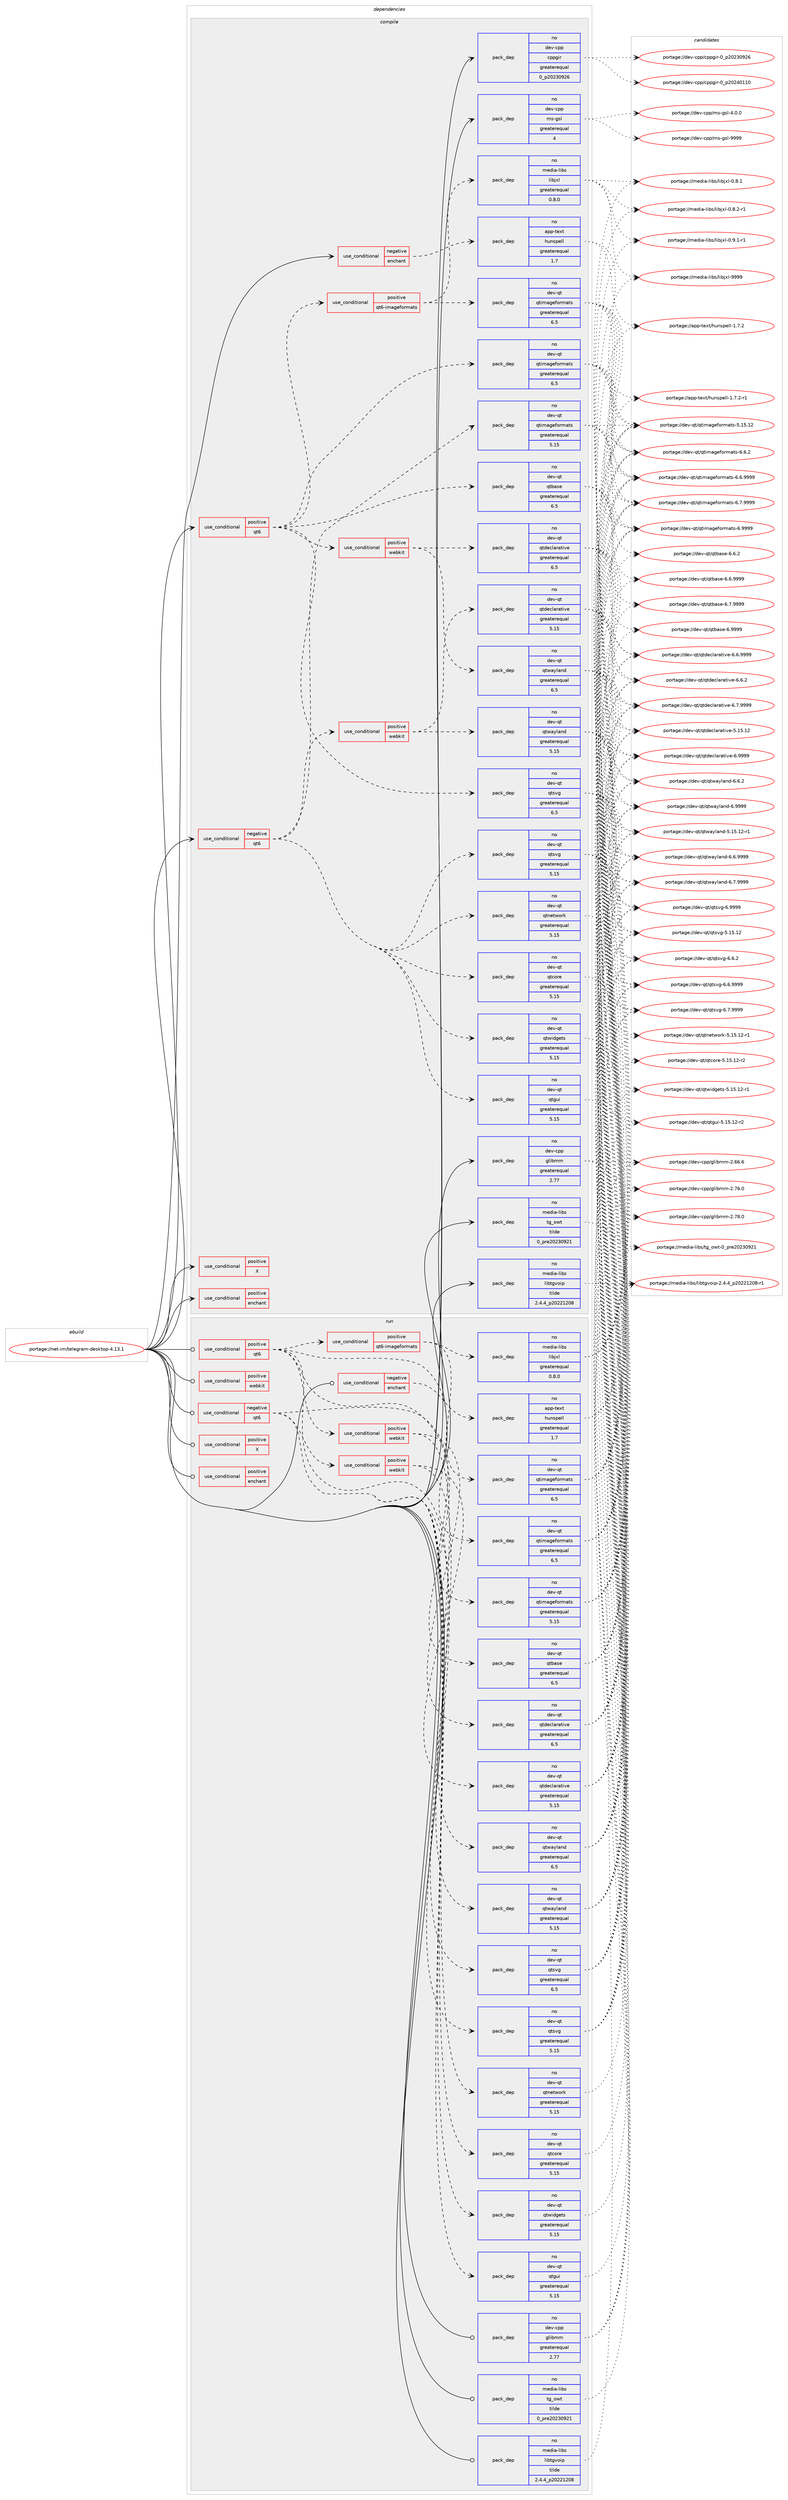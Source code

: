 digraph prolog {

# *************
# Graph options
# *************

newrank=true;
concentrate=true;
compound=true;
graph [rankdir=LR,fontname=Helvetica,fontsize=10,ranksep=1.5];#, ranksep=2.5, nodesep=0.2];
edge  [arrowhead=vee];
node  [fontname=Helvetica,fontsize=10];

# **********
# The ebuild
# **********

subgraph cluster_leftcol {
color=gray;
rank=same;
label=<<i>ebuild</i>>;
id [label="portage://net-im/telegram-desktop-4.13.1", color=red, width=4, href="../net-im/telegram-desktop-4.13.1.svg"];
}

# ****************
# The dependencies
# ****************

subgraph cluster_midcol {
color=gray;
label=<<i>dependencies</i>>;
subgraph cluster_compile {
fillcolor="#eeeeee";
style=filled;
label=<<i>compile</i>>;
subgraph cond2058 {
dependency2844 [label=<<TABLE BORDER="0" CELLBORDER="1" CELLSPACING="0" CELLPADDING="4"><TR><TD ROWSPAN="3" CELLPADDING="10">use_conditional</TD></TR><TR><TD>negative</TD></TR><TR><TD>enchant</TD></TR></TABLE>>, shape=none, color=red];
subgraph pack753 {
dependency2845 [label=<<TABLE BORDER="0" CELLBORDER="1" CELLSPACING="0" CELLPADDING="4" WIDTH="220"><TR><TD ROWSPAN="6" CELLPADDING="30">pack_dep</TD></TR><TR><TD WIDTH="110">no</TD></TR><TR><TD>app-text</TD></TR><TR><TD>hunspell</TD></TR><TR><TD>greaterequal</TD></TR><TR><TD>1.7</TD></TR></TABLE>>, shape=none, color=blue];
}
dependency2844:e -> dependency2845:w [weight=20,style="dashed",arrowhead="vee"];
}
id:e -> dependency2844:w [weight=20,style="solid",arrowhead="vee"];
subgraph cond2059 {
dependency2846 [label=<<TABLE BORDER="0" CELLBORDER="1" CELLSPACING="0" CELLPADDING="4"><TR><TD ROWSPAN="3" CELLPADDING="10">use_conditional</TD></TR><TR><TD>negative</TD></TR><TR><TD>qt6</TD></TR></TABLE>>, shape=none, color=red];
subgraph pack754 {
dependency2847 [label=<<TABLE BORDER="0" CELLBORDER="1" CELLSPACING="0" CELLPADDING="4" WIDTH="220"><TR><TD ROWSPAN="6" CELLPADDING="30">pack_dep</TD></TR><TR><TD WIDTH="110">no</TD></TR><TR><TD>dev-qt</TD></TR><TR><TD>qtcore</TD></TR><TR><TD>greaterequal</TD></TR><TR><TD>5.15</TD></TR></TABLE>>, shape=none, color=blue];
}
dependency2846:e -> dependency2847:w [weight=20,style="dashed",arrowhead="vee"];
subgraph pack755 {
dependency2848 [label=<<TABLE BORDER="0" CELLBORDER="1" CELLSPACING="0" CELLPADDING="4" WIDTH="220"><TR><TD ROWSPAN="6" CELLPADDING="30">pack_dep</TD></TR><TR><TD WIDTH="110">no</TD></TR><TR><TD>dev-qt</TD></TR><TR><TD>qtgui</TD></TR><TR><TD>greaterequal</TD></TR><TR><TD>5.15</TD></TR></TABLE>>, shape=none, color=blue];
}
dependency2846:e -> dependency2848:w [weight=20,style="dashed",arrowhead="vee"];
subgraph pack756 {
dependency2849 [label=<<TABLE BORDER="0" CELLBORDER="1" CELLSPACING="0" CELLPADDING="4" WIDTH="220"><TR><TD ROWSPAN="6" CELLPADDING="30">pack_dep</TD></TR><TR><TD WIDTH="110">no</TD></TR><TR><TD>dev-qt</TD></TR><TR><TD>qtimageformats</TD></TR><TR><TD>greaterequal</TD></TR><TR><TD>5.15</TD></TR></TABLE>>, shape=none, color=blue];
}
dependency2846:e -> dependency2849:w [weight=20,style="dashed",arrowhead="vee"];
subgraph pack757 {
dependency2850 [label=<<TABLE BORDER="0" CELLBORDER="1" CELLSPACING="0" CELLPADDING="4" WIDTH="220"><TR><TD ROWSPAN="6" CELLPADDING="30">pack_dep</TD></TR><TR><TD WIDTH="110">no</TD></TR><TR><TD>dev-qt</TD></TR><TR><TD>qtnetwork</TD></TR><TR><TD>greaterequal</TD></TR><TR><TD>5.15</TD></TR></TABLE>>, shape=none, color=blue];
}
dependency2846:e -> dependency2850:w [weight=20,style="dashed",arrowhead="vee"];
subgraph pack758 {
dependency2851 [label=<<TABLE BORDER="0" CELLBORDER="1" CELLSPACING="0" CELLPADDING="4" WIDTH="220"><TR><TD ROWSPAN="6" CELLPADDING="30">pack_dep</TD></TR><TR><TD WIDTH="110">no</TD></TR><TR><TD>dev-qt</TD></TR><TR><TD>qtsvg</TD></TR><TR><TD>greaterequal</TD></TR><TR><TD>5.15</TD></TR></TABLE>>, shape=none, color=blue];
}
dependency2846:e -> dependency2851:w [weight=20,style="dashed",arrowhead="vee"];
subgraph pack759 {
dependency2852 [label=<<TABLE BORDER="0" CELLBORDER="1" CELLSPACING="0" CELLPADDING="4" WIDTH="220"><TR><TD ROWSPAN="6" CELLPADDING="30">pack_dep</TD></TR><TR><TD WIDTH="110">no</TD></TR><TR><TD>dev-qt</TD></TR><TR><TD>qtwidgets</TD></TR><TR><TD>greaterequal</TD></TR><TR><TD>5.15</TD></TR></TABLE>>, shape=none, color=blue];
}
dependency2846:e -> dependency2852:w [weight=20,style="dashed",arrowhead="vee"];
# *** BEGIN UNKNOWN DEPENDENCY TYPE (TODO) ***
# dependency2846 -> package_dependency(portage://net-im/telegram-desktop-4.13.1,install,no,kde-frameworks,kcoreaddons,none,[,,],[slot(5)],[])
# *** END UNKNOWN DEPENDENCY TYPE (TODO) ***

subgraph cond2060 {
dependency2853 [label=<<TABLE BORDER="0" CELLBORDER="1" CELLSPACING="0" CELLPADDING="4"><TR><TD ROWSPAN="3" CELLPADDING="10">use_conditional</TD></TR><TR><TD>positive</TD></TR><TR><TD>webkit</TD></TR></TABLE>>, shape=none, color=red];
subgraph pack760 {
dependency2854 [label=<<TABLE BORDER="0" CELLBORDER="1" CELLSPACING="0" CELLPADDING="4" WIDTH="220"><TR><TD ROWSPAN="6" CELLPADDING="30">pack_dep</TD></TR><TR><TD WIDTH="110">no</TD></TR><TR><TD>dev-qt</TD></TR><TR><TD>qtdeclarative</TD></TR><TR><TD>greaterequal</TD></TR><TR><TD>5.15</TD></TR></TABLE>>, shape=none, color=blue];
}
dependency2853:e -> dependency2854:w [weight=20,style="dashed",arrowhead="vee"];
subgraph pack761 {
dependency2855 [label=<<TABLE BORDER="0" CELLBORDER="1" CELLSPACING="0" CELLPADDING="4" WIDTH="220"><TR><TD ROWSPAN="6" CELLPADDING="30">pack_dep</TD></TR><TR><TD WIDTH="110">no</TD></TR><TR><TD>dev-qt</TD></TR><TR><TD>qtwayland</TD></TR><TR><TD>greaterequal</TD></TR><TR><TD>5.15</TD></TR></TABLE>>, shape=none, color=blue];
}
dependency2853:e -> dependency2855:w [weight=20,style="dashed",arrowhead="vee"];
}
dependency2846:e -> dependency2853:w [weight=20,style="dashed",arrowhead="vee"];
}
id:e -> dependency2846:w [weight=20,style="solid",arrowhead="vee"];
subgraph cond2061 {
dependency2856 [label=<<TABLE BORDER="0" CELLBORDER="1" CELLSPACING="0" CELLPADDING="4"><TR><TD ROWSPAN="3" CELLPADDING="10">use_conditional</TD></TR><TR><TD>positive</TD></TR><TR><TD>X</TD></TR></TABLE>>, shape=none, color=red];
# *** BEGIN UNKNOWN DEPENDENCY TYPE (TODO) ***
# dependency2856 -> package_dependency(portage://net-im/telegram-desktop-4.13.1,install,no,x11-libs,libxcb,none,[,,],any_same_slot,[])
# *** END UNKNOWN DEPENDENCY TYPE (TODO) ***

# *** BEGIN UNKNOWN DEPENDENCY TYPE (TODO) ***
# dependency2856 -> package_dependency(portage://net-im/telegram-desktop-4.13.1,install,no,x11-libs,xcb-util-keysyms,none,[,,],[],[])
# *** END UNKNOWN DEPENDENCY TYPE (TODO) ***

}
id:e -> dependency2856:w [weight=20,style="solid",arrowhead="vee"];
subgraph cond2062 {
dependency2857 [label=<<TABLE BORDER="0" CELLBORDER="1" CELLSPACING="0" CELLPADDING="4"><TR><TD ROWSPAN="3" CELLPADDING="10">use_conditional</TD></TR><TR><TD>positive</TD></TR><TR><TD>enchant</TD></TR></TABLE>>, shape=none, color=red];
# *** BEGIN UNKNOWN DEPENDENCY TYPE (TODO) ***
# dependency2857 -> package_dependency(portage://net-im/telegram-desktop-4.13.1,install,no,app-text,enchant,none,[,,],any_same_slot,[])
# *** END UNKNOWN DEPENDENCY TYPE (TODO) ***

}
id:e -> dependency2857:w [weight=20,style="solid",arrowhead="vee"];
subgraph cond2063 {
dependency2858 [label=<<TABLE BORDER="0" CELLBORDER="1" CELLSPACING="0" CELLPADDING="4"><TR><TD ROWSPAN="3" CELLPADDING="10">use_conditional</TD></TR><TR><TD>positive</TD></TR><TR><TD>qt6</TD></TR></TABLE>>, shape=none, color=red];
subgraph pack762 {
dependency2859 [label=<<TABLE BORDER="0" CELLBORDER="1" CELLSPACING="0" CELLPADDING="4" WIDTH="220"><TR><TD ROWSPAN="6" CELLPADDING="30">pack_dep</TD></TR><TR><TD WIDTH="110">no</TD></TR><TR><TD>dev-qt</TD></TR><TR><TD>qtbase</TD></TR><TR><TD>greaterequal</TD></TR><TR><TD>6.5</TD></TR></TABLE>>, shape=none, color=blue];
}
dependency2858:e -> dependency2859:w [weight=20,style="dashed",arrowhead="vee"];
subgraph pack763 {
dependency2860 [label=<<TABLE BORDER="0" CELLBORDER="1" CELLSPACING="0" CELLPADDING="4" WIDTH="220"><TR><TD ROWSPAN="6" CELLPADDING="30">pack_dep</TD></TR><TR><TD WIDTH="110">no</TD></TR><TR><TD>dev-qt</TD></TR><TR><TD>qtimageformats</TD></TR><TR><TD>greaterequal</TD></TR><TR><TD>6.5</TD></TR></TABLE>>, shape=none, color=blue];
}
dependency2858:e -> dependency2860:w [weight=20,style="dashed",arrowhead="vee"];
subgraph pack764 {
dependency2861 [label=<<TABLE BORDER="0" CELLBORDER="1" CELLSPACING="0" CELLPADDING="4" WIDTH="220"><TR><TD ROWSPAN="6" CELLPADDING="30">pack_dep</TD></TR><TR><TD WIDTH="110">no</TD></TR><TR><TD>dev-qt</TD></TR><TR><TD>qtsvg</TD></TR><TR><TD>greaterequal</TD></TR><TR><TD>6.5</TD></TR></TABLE>>, shape=none, color=blue];
}
dependency2858:e -> dependency2861:w [weight=20,style="dashed",arrowhead="vee"];
subgraph cond2064 {
dependency2862 [label=<<TABLE BORDER="0" CELLBORDER="1" CELLSPACING="0" CELLPADDING="4"><TR><TD ROWSPAN="3" CELLPADDING="10">use_conditional</TD></TR><TR><TD>positive</TD></TR><TR><TD>webkit</TD></TR></TABLE>>, shape=none, color=red];
subgraph pack765 {
dependency2863 [label=<<TABLE BORDER="0" CELLBORDER="1" CELLSPACING="0" CELLPADDING="4" WIDTH="220"><TR><TD ROWSPAN="6" CELLPADDING="30">pack_dep</TD></TR><TR><TD WIDTH="110">no</TD></TR><TR><TD>dev-qt</TD></TR><TR><TD>qtdeclarative</TD></TR><TR><TD>greaterequal</TD></TR><TR><TD>6.5</TD></TR></TABLE>>, shape=none, color=blue];
}
dependency2862:e -> dependency2863:w [weight=20,style="dashed",arrowhead="vee"];
subgraph pack766 {
dependency2864 [label=<<TABLE BORDER="0" CELLBORDER="1" CELLSPACING="0" CELLPADDING="4" WIDTH="220"><TR><TD ROWSPAN="6" CELLPADDING="30">pack_dep</TD></TR><TR><TD WIDTH="110">no</TD></TR><TR><TD>dev-qt</TD></TR><TR><TD>qtwayland</TD></TR><TR><TD>greaterequal</TD></TR><TR><TD>6.5</TD></TR></TABLE>>, shape=none, color=blue];
}
dependency2862:e -> dependency2864:w [weight=20,style="dashed",arrowhead="vee"];
}
dependency2858:e -> dependency2862:w [weight=20,style="dashed",arrowhead="vee"];
subgraph cond2065 {
dependency2865 [label=<<TABLE BORDER="0" CELLBORDER="1" CELLSPACING="0" CELLPADDING="4"><TR><TD ROWSPAN="3" CELLPADDING="10">use_conditional</TD></TR><TR><TD>positive</TD></TR><TR><TD>qt6-imageformats</TD></TR></TABLE>>, shape=none, color=red];
subgraph pack767 {
dependency2866 [label=<<TABLE BORDER="0" CELLBORDER="1" CELLSPACING="0" CELLPADDING="4" WIDTH="220"><TR><TD ROWSPAN="6" CELLPADDING="30">pack_dep</TD></TR><TR><TD WIDTH="110">no</TD></TR><TR><TD>dev-qt</TD></TR><TR><TD>qtimageformats</TD></TR><TR><TD>greaterequal</TD></TR><TR><TD>6.5</TD></TR></TABLE>>, shape=none, color=blue];
}
dependency2865:e -> dependency2866:w [weight=20,style="dashed",arrowhead="vee"];
# *** BEGIN UNKNOWN DEPENDENCY TYPE (TODO) ***
# dependency2865 -> package_dependency(portage://net-im/telegram-desktop-4.13.1,install,no,media-libs,libavif,none,[,,],any_same_slot,[])
# *** END UNKNOWN DEPENDENCY TYPE (TODO) ***

# *** BEGIN UNKNOWN DEPENDENCY TYPE (TODO) ***
# dependency2865 -> package_dependency(portage://net-im/telegram-desktop-4.13.1,install,no,media-libs,libheif,none,[,,],any_same_slot,[])
# *** END UNKNOWN DEPENDENCY TYPE (TODO) ***

subgraph pack768 {
dependency2867 [label=<<TABLE BORDER="0" CELLBORDER="1" CELLSPACING="0" CELLPADDING="4" WIDTH="220"><TR><TD ROWSPAN="6" CELLPADDING="30">pack_dep</TD></TR><TR><TD WIDTH="110">no</TD></TR><TR><TD>media-libs</TD></TR><TR><TD>libjxl</TD></TR><TR><TD>greaterequal</TD></TR><TR><TD>0.8.0</TD></TR></TABLE>>, shape=none, color=blue];
}
dependency2865:e -> dependency2867:w [weight=20,style="dashed",arrowhead="vee"];
}
dependency2858:e -> dependency2865:w [weight=20,style="dashed",arrowhead="vee"];
}
id:e -> dependency2858:w [weight=20,style="solid",arrowhead="vee"];
# *** BEGIN UNKNOWN DEPENDENCY TYPE (TODO) ***
# id -> package_dependency(portage://net-im/telegram-desktop-4.13.1,install,no,app-arch,lz4,none,[,,],any_same_slot,[])
# *** END UNKNOWN DEPENDENCY TYPE (TODO) ***

# *** BEGIN UNKNOWN DEPENDENCY TYPE (TODO) ***
# id -> package_dependency(portage://net-im/telegram-desktop-4.13.1,install,no,dev-cpp,abseil-cpp,none,[,,],any_same_slot,[])
# *** END UNKNOWN DEPENDENCY TYPE (TODO) ***

subgraph pack769 {
dependency2868 [label=<<TABLE BORDER="0" CELLBORDER="1" CELLSPACING="0" CELLPADDING="4" WIDTH="220"><TR><TD ROWSPAN="6" CELLPADDING="30">pack_dep</TD></TR><TR><TD WIDTH="110">no</TD></TR><TR><TD>dev-cpp</TD></TR><TR><TD>cppgir</TD></TR><TR><TD>greaterequal</TD></TR><TR><TD>0_p20230926</TD></TR></TABLE>>, shape=none, color=blue];
}
id:e -> dependency2868:w [weight=20,style="solid",arrowhead="vee"];
subgraph pack770 {
dependency2869 [label=<<TABLE BORDER="0" CELLBORDER="1" CELLSPACING="0" CELLPADDING="4" WIDTH="220"><TR><TD ROWSPAN="6" CELLPADDING="30">pack_dep</TD></TR><TR><TD WIDTH="110">no</TD></TR><TR><TD>dev-cpp</TD></TR><TR><TD>glibmm</TD></TR><TR><TD>greaterequal</TD></TR><TR><TD>2.77</TD></TR></TABLE>>, shape=none, color=blue];
}
id:e -> dependency2869:w [weight=20,style="solid",arrowhead="vee"];
subgraph pack771 {
dependency2870 [label=<<TABLE BORDER="0" CELLBORDER="1" CELLSPACING="0" CELLPADDING="4" WIDTH="220"><TR><TD ROWSPAN="6" CELLPADDING="30">pack_dep</TD></TR><TR><TD WIDTH="110">no</TD></TR><TR><TD>dev-cpp</TD></TR><TR><TD>ms-gsl</TD></TR><TR><TD>greaterequal</TD></TR><TR><TD>4</TD></TR></TABLE>>, shape=none, color=blue];
}
id:e -> dependency2870:w [weight=20,style="solid",arrowhead="vee"];
# *** BEGIN UNKNOWN DEPENDENCY TYPE (TODO) ***
# id -> package_dependency(portage://net-im/telegram-desktop-4.13.1,install,no,dev-cpp,range-v3,none,[,,],[],[])
# *** END UNKNOWN DEPENDENCY TYPE (TODO) ***

# *** BEGIN UNKNOWN DEPENDENCY TYPE (TODO) ***
# id -> package_dependency(portage://net-im/telegram-desktop-4.13.1,install,no,dev-libs,glib,none,[,,],[slot(2)],[])
# *** END UNKNOWN DEPENDENCY TYPE (TODO) ***

# *** BEGIN UNKNOWN DEPENDENCY TYPE (TODO) ***
# id -> package_dependency(portage://net-im/telegram-desktop-4.13.1,install,no,dev-libs,libdispatch,none,[,,],[],[])
# *** END UNKNOWN DEPENDENCY TYPE (TODO) ***

# *** BEGIN UNKNOWN DEPENDENCY TYPE (TODO) ***
# id -> package_dependency(portage://net-im/telegram-desktop-4.13.1,install,no,dev-libs,openssl,none,[,,],any_same_slot,[])
# *** END UNKNOWN DEPENDENCY TYPE (TODO) ***

# *** BEGIN UNKNOWN DEPENDENCY TYPE (TODO) ***
# id -> package_dependency(portage://net-im/telegram-desktop-4.13.1,install,no,dev-libs,protobuf,none,[,,],[],[])
# *** END UNKNOWN DEPENDENCY TYPE (TODO) ***

# *** BEGIN UNKNOWN DEPENDENCY TYPE (TODO) ***
# id -> package_dependency(portage://net-im/telegram-desktop-4.13.1,install,no,dev-libs,xxhash,none,[,,],[],[])
# *** END UNKNOWN DEPENDENCY TYPE (TODO) ***

# *** BEGIN UNKNOWN DEPENDENCY TYPE (TODO) ***
# id -> package_dependency(portage://net-im/telegram-desktop-4.13.1,install,no,media-libs,libjpeg-turbo,none,[,,],any_same_slot,[])
# *** END UNKNOWN DEPENDENCY TYPE (TODO) ***

subgraph pack772 {
dependency2871 [label=<<TABLE BORDER="0" CELLBORDER="1" CELLSPACING="0" CELLPADDING="4" WIDTH="220"><TR><TD ROWSPAN="6" CELLPADDING="30">pack_dep</TD></TR><TR><TD WIDTH="110">no</TD></TR><TR><TD>media-libs</TD></TR><TR><TD>libtgvoip</TD></TR><TR><TD>tilde</TD></TR><TR><TD>2.4.4_p20221208</TD></TR></TABLE>>, shape=none, color=blue];
}
id:e -> dependency2871:w [weight=20,style="solid",arrowhead="vee"];
# *** BEGIN UNKNOWN DEPENDENCY TYPE (TODO) ***
# id -> package_dependency(portage://net-im/telegram-desktop-4.13.1,install,no,media-libs,openal,none,[,,],[],[])
# *** END UNKNOWN DEPENDENCY TYPE (TODO) ***

# *** BEGIN UNKNOWN DEPENDENCY TYPE (TODO) ***
# id -> package_dependency(portage://net-im/telegram-desktop-4.13.1,install,no,media-libs,opus,none,[,,],[],[])
# *** END UNKNOWN DEPENDENCY TYPE (TODO) ***

# *** BEGIN UNKNOWN DEPENDENCY TYPE (TODO) ***
# id -> package_dependency(portage://net-im/telegram-desktop-4.13.1,install,no,media-libs,rnnoise,none,[,,],[],[])
# *** END UNKNOWN DEPENDENCY TYPE (TODO) ***

subgraph pack773 {
dependency2872 [label=<<TABLE BORDER="0" CELLBORDER="1" CELLSPACING="0" CELLPADDING="4" WIDTH="220"><TR><TD ROWSPAN="6" CELLPADDING="30">pack_dep</TD></TR><TR><TD WIDTH="110">no</TD></TR><TR><TD>media-libs</TD></TR><TR><TD>tg_owt</TD></TR><TR><TD>tilde</TD></TR><TR><TD>0_pre20230921</TD></TR></TABLE>>, shape=none, color=blue];
}
id:e -> dependency2872:w [weight=20,style="solid",arrowhead="vee"];
# *** BEGIN UNKNOWN DEPENDENCY TYPE (TODO) ***
# id -> package_dependency(portage://net-im/telegram-desktop-4.13.1,install,no,media-video,ffmpeg,none,[,,],any_same_slot,[use(enable(opus),none),use(enable(vpx),none)])
# *** END UNKNOWN DEPENDENCY TYPE (TODO) ***

# *** BEGIN UNKNOWN DEPENDENCY TYPE (TODO) ***
# id -> package_dependency(portage://net-im/telegram-desktop-4.13.1,install,no,sys-libs,zlib,none,[,,],any_same_slot,[use(enable(minizip),none)])
# *** END UNKNOWN DEPENDENCY TYPE (TODO) ***

# *** BEGIN UNKNOWN DEPENDENCY TYPE (TODO) ***
# id -> package_dependency(portage://net-im/telegram-desktop-4.13.1,install,no,virtual,opengl,none,[,,],[],[])
# *** END UNKNOWN DEPENDENCY TYPE (TODO) ***

# *** BEGIN UNKNOWN DEPENDENCY TYPE (TODO) ***
# id -> package_dependency(portage://net-im/telegram-desktop-4.13.1,install,weak,net-im,telegram-desktop-bin,none,[,,],[],[])
# *** END UNKNOWN DEPENDENCY TYPE (TODO) ***

}
subgraph cluster_compileandrun {
fillcolor="#eeeeee";
style=filled;
label=<<i>compile and run</i>>;
}
subgraph cluster_run {
fillcolor="#eeeeee";
style=filled;
label=<<i>run</i>>;
subgraph cond2066 {
dependency2873 [label=<<TABLE BORDER="0" CELLBORDER="1" CELLSPACING="0" CELLPADDING="4"><TR><TD ROWSPAN="3" CELLPADDING="10">use_conditional</TD></TR><TR><TD>negative</TD></TR><TR><TD>enchant</TD></TR></TABLE>>, shape=none, color=red];
subgraph pack774 {
dependency2874 [label=<<TABLE BORDER="0" CELLBORDER="1" CELLSPACING="0" CELLPADDING="4" WIDTH="220"><TR><TD ROWSPAN="6" CELLPADDING="30">pack_dep</TD></TR><TR><TD WIDTH="110">no</TD></TR><TR><TD>app-text</TD></TR><TR><TD>hunspell</TD></TR><TR><TD>greaterequal</TD></TR><TR><TD>1.7</TD></TR></TABLE>>, shape=none, color=blue];
}
dependency2873:e -> dependency2874:w [weight=20,style="dashed",arrowhead="vee"];
}
id:e -> dependency2873:w [weight=20,style="solid",arrowhead="odot"];
subgraph cond2067 {
dependency2875 [label=<<TABLE BORDER="0" CELLBORDER="1" CELLSPACING="0" CELLPADDING="4"><TR><TD ROWSPAN="3" CELLPADDING="10">use_conditional</TD></TR><TR><TD>negative</TD></TR><TR><TD>qt6</TD></TR></TABLE>>, shape=none, color=red];
subgraph pack775 {
dependency2876 [label=<<TABLE BORDER="0" CELLBORDER="1" CELLSPACING="0" CELLPADDING="4" WIDTH="220"><TR><TD ROWSPAN="6" CELLPADDING="30">pack_dep</TD></TR><TR><TD WIDTH="110">no</TD></TR><TR><TD>dev-qt</TD></TR><TR><TD>qtcore</TD></TR><TR><TD>greaterequal</TD></TR><TR><TD>5.15</TD></TR></TABLE>>, shape=none, color=blue];
}
dependency2875:e -> dependency2876:w [weight=20,style="dashed",arrowhead="vee"];
subgraph pack776 {
dependency2877 [label=<<TABLE BORDER="0" CELLBORDER="1" CELLSPACING="0" CELLPADDING="4" WIDTH="220"><TR><TD ROWSPAN="6" CELLPADDING="30">pack_dep</TD></TR><TR><TD WIDTH="110">no</TD></TR><TR><TD>dev-qt</TD></TR><TR><TD>qtgui</TD></TR><TR><TD>greaterequal</TD></TR><TR><TD>5.15</TD></TR></TABLE>>, shape=none, color=blue];
}
dependency2875:e -> dependency2877:w [weight=20,style="dashed",arrowhead="vee"];
subgraph pack777 {
dependency2878 [label=<<TABLE BORDER="0" CELLBORDER="1" CELLSPACING="0" CELLPADDING="4" WIDTH="220"><TR><TD ROWSPAN="6" CELLPADDING="30">pack_dep</TD></TR><TR><TD WIDTH="110">no</TD></TR><TR><TD>dev-qt</TD></TR><TR><TD>qtimageformats</TD></TR><TR><TD>greaterequal</TD></TR><TR><TD>5.15</TD></TR></TABLE>>, shape=none, color=blue];
}
dependency2875:e -> dependency2878:w [weight=20,style="dashed",arrowhead="vee"];
subgraph pack778 {
dependency2879 [label=<<TABLE BORDER="0" CELLBORDER="1" CELLSPACING="0" CELLPADDING="4" WIDTH="220"><TR><TD ROWSPAN="6" CELLPADDING="30">pack_dep</TD></TR><TR><TD WIDTH="110">no</TD></TR><TR><TD>dev-qt</TD></TR><TR><TD>qtnetwork</TD></TR><TR><TD>greaterequal</TD></TR><TR><TD>5.15</TD></TR></TABLE>>, shape=none, color=blue];
}
dependency2875:e -> dependency2879:w [weight=20,style="dashed",arrowhead="vee"];
subgraph pack779 {
dependency2880 [label=<<TABLE BORDER="0" CELLBORDER="1" CELLSPACING="0" CELLPADDING="4" WIDTH="220"><TR><TD ROWSPAN="6" CELLPADDING="30">pack_dep</TD></TR><TR><TD WIDTH="110">no</TD></TR><TR><TD>dev-qt</TD></TR><TR><TD>qtsvg</TD></TR><TR><TD>greaterequal</TD></TR><TR><TD>5.15</TD></TR></TABLE>>, shape=none, color=blue];
}
dependency2875:e -> dependency2880:w [weight=20,style="dashed",arrowhead="vee"];
subgraph pack780 {
dependency2881 [label=<<TABLE BORDER="0" CELLBORDER="1" CELLSPACING="0" CELLPADDING="4" WIDTH="220"><TR><TD ROWSPAN="6" CELLPADDING="30">pack_dep</TD></TR><TR><TD WIDTH="110">no</TD></TR><TR><TD>dev-qt</TD></TR><TR><TD>qtwidgets</TD></TR><TR><TD>greaterequal</TD></TR><TR><TD>5.15</TD></TR></TABLE>>, shape=none, color=blue];
}
dependency2875:e -> dependency2881:w [weight=20,style="dashed",arrowhead="vee"];
# *** BEGIN UNKNOWN DEPENDENCY TYPE (TODO) ***
# dependency2875 -> package_dependency(portage://net-im/telegram-desktop-4.13.1,run,no,kde-frameworks,kcoreaddons,none,[,,],[slot(5)],[])
# *** END UNKNOWN DEPENDENCY TYPE (TODO) ***

subgraph cond2068 {
dependency2882 [label=<<TABLE BORDER="0" CELLBORDER="1" CELLSPACING="0" CELLPADDING="4"><TR><TD ROWSPAN="3" CELLPADDING="10">use_conditional</TD></TR><TR><TD>positive</TD></TR><TR><TD>webkit</TD></TR></TABLE>>, shape=none, color=red];
subgraph pack781 {
dependency2883 [label=<<TABLE BORDER="0" CELLBORDER="1" CELLSPACING="0" CELLPADDING="4" WIDTH="220"><TR><TD ROWSPAN="6" CELLPADDING="30">pack_dep</TD></TR><TR><TD WIDTH="110">no</TD></TR><TR><TD>dev-qt</TD></TR><TR><TD>qtdeclarative</TD></TR><TR><TD>greaterequal</TD></TR><TR><TD>5.15</TD></TR></TABLE>>, shape=none, color=blue];
}
dependency2882:e -> dependency2883:w [weight=20,style="dashed",arrowhead="vee"];
subgraph pack782 {
dependency2884 [label=<<TABLE BORDER="0" CELLBORDER="1" CELLSPACING="0" CELLPADDING="4" WIDTH="220"><TR><TD ROWSPAN="6" CELLPADDING="30">pack_dep</TD></TR><TR><TD WIDTH="110">no</TD></TR><TR><TD>dev-qt</TD></TR><TR><TD>qtwayland</TD></TR><TR><TD>greaterequal</TD></TR><TR><TD>5.15</TD></TR></TABLE>>, shape=none, color=blue];
}
dependency2882:e -> dependency2884:w [weight=20,style="dashed",arrowhead="vee"];
}
dependency2875:e -> dependency2882:w [weight=20,style="dashed",arrowhead="vee"];
}
id:e -> dependency2875:w [weight=20,style="solid",arrowhead="odot"];
subgraph cond2069 {
dependency2885 [label=<<TABLE BORDER="0" CELLBORDER="1" CELLSPACING="0" CELLPADDING="4"><TR><TD ROWSPAN="3" CELLPADDING="10">use_conditional</TD></TR><TR><TD>positive</TD></TR><TR><TD>X</TD></TR></TABLE>>, shape=none, color=red];
# *** BEGIN UNKNOWN DEPENDENCY TYPE (TODO) ***
# dependency2885 -> package_dependency(portage://net-im/telegram-desktop-4.13.1,run,no,x11-libs,libxcb,none,[,,],any_same_slot,[])
# *** END UNKNOWN DEPENDENCY TYPE (TODO) ***

# *** BEGIN UNKNOWN DEPENDENCY TYPE (TODO) ***
# dependency2885 -> package_dependency(portage://net-im/telegram-desktop-4.13.1,run,no,x11-libs,xcb-util-keysyms,none,[,,],[],[])
# *** END UNKNOWN DEPENDENCY TYPE (TODO) ***

}
id:e -> dependency2885:w [weight=20,style="solid",arrowhead="odot"];
subgraph cond2070 {
dependency2886 [label=<<TABLE BORDER="0" CELLBORDER="1" CELLSPACING="0" CELLPADDING="4"><TR><TD ROWSPAN="3" CELLPADDING="10">use_conditional</TD></TR><TR><TD>positive</TD></TR><TR><TD>enchant</TD></TR></TABLE>>, shape=none, color=red];
# *** BEGIN UNKNOWN DEPENDENCY TYPE (TODO) ***
# dependency2886 -> package_dependency(portage://net-im/telegram-desktop-4.13.1,run,no,app-text,enchant,none,[,,],any_same_slot,[])
# *** END UNKNOWN DEPENDENCY TYPE (TODO) ***

}
id:e -> dependency2886:w [weight=20,style="solid",arrowhead="odot"];
subgraph cond2071 {
dependency2887 [label=<<TABLE BORDER="0" CELLBORDER="1" CELLSPACING="0" CELLPADDING="4"><TR><TD ROWSPAN="3" CELLPADDING="10">use_conditional</TD></TR><TR><TD>positive</TD></TR><TR><TD>qt6</TD></TR></TABLE>>, shape=none, color=red];
subgraph pack783 {
dependency2888 [label=<<TABLE BORDER="0" CELLBORDER="1" CELLSPACING="0" CELLPADDING="4" WIDTH="220"><TR><TD ROWSPAN="6" CELLPADDING="30">pack_dep</TD></TR><TR><TD WIDTH="110">no</TD></TR><TR><TD>dev-qt</TD></TR><TR><TD>qtbase</TD></TR><TR><TD>greaterequal</TD></TR><TR><TD>6.5</TD></TR></TABLE>>, shape=none, color=blue];
}
dependency2887:e -> dependency2888:w [weight=20,style="dashed",arrowhead="vee"];
subgraph pack784 {
dependency2889 [label=<<TABLE BORDER="0" CELLBORDER="1" CELLSPACING="0" CELLPADDING="4" WIDTH="220"><TR><TD ROWSPAN="6" CELLPADDING="30">pack_dep</TD></TR><TR><TD WIDTH="110">no</TD></TR><TR><TD>dev-qt</TD></TR><TR><TD>qtimageformats</TD></TR><TR><TD>greaterequal</TD></TR><TR><TD>6.5</TD></TR></TABLE>>, shape=none, color=blue];
}
dependency2887:e -> dependency2889:w [weight=20,style="dashed",arrowhead="vee"];
subgraph pack785 {
dependency2890 [label=<<TABLE BORDER="0" CELLBORDER="1" CELLSPACING="0" CELLPADDING="4" WIDTH="220"><TR><TD ROWSPAN="6" CELLPADDING="30">pack_dep</TD></TR><TR><TD WIDTH="110">no</TD></TR><TR><TD>dev-qt</TD></TR><TR><TD>qtsvg</TD></TR><TR><TD>greaterequal</TD></TR><TR><TD>6.5</TD></TR></TABLE>>, shape=none, color=blue];
}
dependency2887:e -> dependency2890:w [weight=20,style="dashed",arrowhead="vee"];
subgraph cond2072 {
dependency2891 [label=<<TABLE BORDER="0" CELLBORDER="1" CELLSPACING="0" CELLPADDING="4"><TR><TD ROWSPAN="3" CELLPADDING="10">use_conditional</TD></TR><TR><TD>positive</TD></TR><TR><TD>webkit</TD></TR></TABLE>>, shape=none, color=red];
subgraph pack786 {
dependency2892 [label=<<TABLE BORDER="0" CELLBORDER="1" CELLSPACING="0" CELLPADDING="4" WIDTH="220"><TR><TD ROWSPAN="6" CELLPADDING="30">pack_dep</TD></TR><TR><TD WIDTH="110">no</TD></TR><TR><TD>dev-qt</TD></TR><TR><TD>qtdeclarative</TD></TR><TR><TD>greaterequal</TD></TR><TR><TD>6.5</TD></TR></TABLE>>, shape=none, color=blue];
}
dependency2891:e -> dependency2892:w [weight=20,style="dashed",arrowhead="vee"];
subgraph pack787 {
dependency2893 [label=<<TABLE BORDER="0" CELLBORDER="1" CELLSPACING="0" CELLPADDING="4" WIDTH="220"><TR><TD ROWSPAN="6" CELLPADDING="30">pack_dep</TD></TR><TR><TD WIDTH="110">no</TD></TR><TR><TD>dev-qt</TD></TR><TR><TD>qtwayland</TD></TR><TR><TD>greaterequal</TD></TR><TR><TD>6.5</TD></TR></TABLE>>, shape=none, color=blue];
}
dependency2891:e -> dependency2893:w [weight=20,style="dashed",arrowhead="vee"];
}
dependency2887:e -> dependency2891:w [weight=20,style="dashed",arrowhead="vee"];
subgraph cond2073 {
dependency2894 [label=<<TABLE BORDER="0" CELLBORDER="1" CELLSPACING="0" CELLPADDING="4"><TR><TD ROWSPAN="3" CELLPADDING="10">use_conditional</TD></TR><TR><TD>positive</TD></TR><TR><TD>qt6-imageformats</TD></TR></TABLE>>, shape=none, color=red];
subgraph pack788 {
dependency2895 [label=<<TABLE BORDER="0" CELLBORDER="1" CELLSPACING="0" CELLPADDING="4" WIDTH="220"><TR><TD ROWSPAN="6" CELLPADDING="30">pack_dep</TD></TR><TR><TD WIDTH="110">no</TD></TR><TR><TD>dev-qt</TD></TR><TR><TD>qtimageformats</TD></TR><TR><TD>greaterequal</TD></TR><TR><TD>6.5</TD></TR></TABLE>>, shape=none, color=blue];
}
dependency2894:e -> dependency2895:w [weight=20,style="dashed",arrowhead="vee"];
# *** BEGIN UNKNOWN DEPENDENCY TYPE (TODO) ***
# dependency2894 -> package_dependency(portage://net-im/telegram-desktop-4.13.1,run,no,media-libs,libavif,none,[,,],any_same_slot,[])
# *** END UNKNOWN DEPENDENCY TYPE (TODO) ***

# *** BEGIN UNKNOWN DEPENDENCY TYPE (TODO) ***
# dependency2894 -> package_dependency(portage://net-im/telegram-desktop-4.13.1,run,no,media-libs,libheif,none,[,,],any_same_slot,[])
# *** END UNKNOWN DEPENDENCY TYPE (TODO) ***

subgraph pack789 {
dependency2896 [label=<<TABLE BORDER="0" CELLBORDER="1" CELLSPACING="0" CELLPADDING="4" WIDTH="220"><TR><TD ROWSPAN="6" CELLPADDING="30">pack_dep</TD></TR><TR><TD WIDTH="110">no</TD></TR><TR><TD>media-libs</TD></TR><TR><TD>libjxl</TD></TR><TR><TD>greaterequal</TD></TR><TR><TD>0.8.0</TD></TR></TABLE>>, shape=none, color=blue];
}
dependency2894:e -> dependency2896:w [weight=20,style="dashed",arrowhead="vee"];
}
dependency2887:e -> dependency2894:w [weight=20,style="dashed",arrowhead="vee"];
}
id:e -> dependency2887:w [weight=20,style="solid",arrowhead="odot"];
subgraph cond2074 {
dependency2897 [label=<<TABLE BORDER="0" CELLBORDER="1" CELLSPACING="0" CELLPADDING="4"><TR><TD ROWSPAN="3" CELLPADDING="10">use_conditional</TD></TR><TR><TD>positive</TD></TR><TR><TD>webkit</TD></TR></TABLE>>, shape=none, color=red];
# *** BEGIN UNKNOWN DEPENDENCY TYPE (TODO) ***
# dependency2897 -> package_dependency(portage://net-im/telegram-desktop-4.13.1,run,no,net-libs,webkit-gtk,none,[,,],[slot(4.1)],[])
# *** END UNKNOWN DEPENDENCY TYPE (TODO) ***

# *** BEGIN UNKNOWN DEPENDENCY TYPE (TODO) ***
# dependency2897 -> package_dependency(portage://net-im/telegram-desktop-4.13.1,run,no,net-libs,webkit-gtk,none,[,,],[slot(6)],[])
# *** END UNKNOWN DEPENDENCY TYPE (TODO) ***

}
id:e -> dependency2897:w [weight=20,style="solid",arrowhead="odot"];
# *** BEGIN UNKNOWN DEPENDENCY TYPE (TODO) ***
# id -> package_dependency(portage://net-im/telegram-desktop-4.13.1,run,no,app-arch,lz4,none,[,,],any_same_slot,[])
# *** END UNKNOWN DEPENDENCY TYPE (TODO) ***

# *** BEGIN UNKNOWN DEPENDENCY TYPE (TODO) ***
# id -> package_dependency(portage://net-im/telegram-desktop-4.13.1,run,no,dev-cpp,abseil-cpp,none,[,,],any_same_slot,[])
# *** END UNKNOWN DEPENDENCY TYPE (TODO) ***

subgraph pack790 {
dependency2898 [label=<<TABLE BORDER="0" CELLBORDER="1" CELLSPACING="0" CELLPADDING="4" WIDTH="220"><TR><TD ROWSPAN="6" CELLPADDING="30">pack_dep</TD></TR><TR><TD WIDTH="110">no</TD></TR><TR><TD>dev-cpp</TD></TR><TR><TD>glibmm</TD></TR><TR><TD>greaterequal</TD></TR><TR><TD>2.77</TD></TR></TABLE>>, shape=none, color=blue];
}
id:e -> dependency2898:w [weight=20,style="solid",arrowhead="odot"];
# *** BEGIN UNKNOWN DEPENDENCY TYPE (TODO) ***
# id -> package_dependency(portage://net-im/telegram-desktop-4.13.1,run,no,dev-libs,glib,none,[,,],[slot(2)],[])
# *** END UNKNOWN DEPENDENCY TYPE (TODO) ***

# *** BEGIN UNKNOWN DEPENDENCY TYPE (TODO) ***
# id -> package_dependency(portage://net-im/telegram-desktop-4.13.1,run,no,dev-libs,libdispatch,none,[,,],[],[])
# *** END UNKNOWN DEPENDENCY TYPE (TODO) ***

# *** BEGIN UNKNOWN DEPENDENCY TYPE (TODO) ***
# id -> package_dependency(portage://net-im/telegram-desktop-4.13.1,run,no,dev-libs,openssl,none,[,,],any_same_slot,[])
# *** END UNKNOWN DEPENDENCY TYPE (TODO) ***

# *** BEGIN UNKNOWN DEPENDENCY TYPE (TODO) ***
# id -> package_dependency(portage://net-im/telegram-desktop-4.13.1,run,no,dev-libs,protobuf,none,[,,],[],[])
# *** END UNKNOWN DEPENDENCY TYPE (TODO) ***

# *** BEGIN UNKNOWN DEPENDENCY TYPE (TODO) ***
# id -> package_dependency(portage://net-im/telegram-desktop-4.13.1,run,no,dev-libs,xxhash,none,[,,],[],[])
# *** END UNKNOWN DEPENDENCY TYPE (TODO) ***

# *** BEGIN UNKNOWN DEPENDENCY TYPE (TODO) ***
# id -> package_dependency(portage://net-im/telegram-desktop-4.13.1,run,no,media-libs,libjpeg-turbo,none,[,,],any_same_slot,[])
# *** END UNKNOWN DEPENDENCY TYPE (TODO) ***

subgraph pack791 {
dependency2899 [label=<<TABLE BORDER="0" CELLBORDER="1" CELLSPACING="0" CELLPADDING="4" WIDTH="220"><TR><TD ROWSPAN="6" CELLPADDING="30">pack_dep</TD></TR><TR><TD WIDTH="110">no</TD></TR><TR><TD>media-libs</TD></TR><TR><TD>libtgvoip</TD></TR><TR><TD>tilde</TD></TR><TR><TD>2.4.4_p20221208</TD></TR></TABLE>>, shape=none, color=blue];
}
id:e -> dependency2899:w [weight=20,style="solid",arrowhead="odot"];
# *** BEGIN UNKNOWN DEPENDENCY TYPE (TODO) ***
# id -> package_dependency(portage://net-im/telegram-desktop-4.13.1,run,no,media-libs,openal,none,[,,],[],[])
# *** END UNKNOWN DEPENDENCY TYPE (TODO) ***

# *** BEGIN UNKNOWN DEPENDENCY TYPE (TODO) ***
# id -> package_dependency(portage://net-im/telegram-desktop-4.13.1,run,no,media-libs,opus,none,[,,],[],[])
# *** END UNKNOWN DEPENDENCY TYPE (TODO) ***

# *** BEGIN UNKNOWN DEPENDENCY TYPE (TODO) ***
# id -> package_dependency(portage://net-im/telegram-desktop-4.13.1,run,no,media-libs,rnnoise,none,[,,],[],[])
# *** END UNKNOWN DEPENDENCY TYPE (TODO) ***

subgraph pack792 {
dependency2900 [label=<<TABLE BORDER="0" CELLBORDER="1" CELLSPACING="0" CELLPADDING="4" WIDTH="220"><TR><TD ROWSPAN="6" CELLPADDING="30">pack_dep</TD></TR><TR><TD WIDTH="110">no</TD></TR><TR><TD>media-libs</TD></TR><TR><TD>tg_owt</TD></TR><TR><TD>tilde</TD></TR><TR><TD>0_pre20230921</TD></TR></TABLE>>, shape=none, color=blue];
}
id:e -> dependency2900:w [weight=20,style="solid",arrowhead="odot"];
# *** BEGIN UNKNOWN DEPENDENCY TYPE (TODO) ***
# id -> package_dependency(portage://net-im/telegram-desktop-4.13.1,run,no,media-video,ffmpeg,none,[,,],any_same_slot,[use(enable(opus),none),use(enable(vpx),none)])
# *** END UNKNOWN DEPENDENCY TYPE (TODO) ***

# *** BEGIN UNKNOWN DEPENDENCY TYPE (TODO) ***
# id -> package_dependency(portage://net-im/telegram-desktop-4.13.1,run,no,sys-libs,zlib,none,[,,],any_same_slot,[use(enable(minizip),none)])
# *** END UNKNOWN DEPENDENCY TYPE (TODO) ***

# *** BEGIN UNKNOWN DEPENDENCY TYPE (TODO) ***
# id -> package_dependency(portage://net-im/telegram-desktop-4.13.1,run,no,virtual,opengl,none,[,,],[],[])
# *** END UNKNOWN DEPENDENCY TYPE (TODO) ***

# *** BEGIN UNKNOWN DEPENDENCY TYPE (TODO) ***
# id -> package_dependency(portage://net-im/telegram-desktop-4.13.1,run,weak,net-im,telegram-desktop-bin,none,[,,],[],[])
# *** END UNKNOWN DEPENDENCY TYPE (TODO) ***

}
}

# **************
# The candidates
# **************

subgraph cluster_choices {
rank=same;
color=gray;
label=<<i>candidates</i>>;

subgraph choice753 {
color=black;
nodesep=1;
choice971121124511610112011647104117110115112101108108454946554650 [label="portage://app-text/hunspell-1.7.2", color=red, width=4,href="../app-text/hunspell-1.7.2.svg"];
choice9711211245116101120116471041171101151121011081084549465546504511449 [label="portage://app-text/hunspell-1.7.2-r1", color=red, width=4,href="../app-text/hunspell-1.7.2-r1.svg"];
dependency2845:e -> choice971121124511610112011647104117110115112101108108454946554650:w [style=dotted,weight="100"];
dependency2845:e -> choice9711211245116101120116471041171101151121011081084549465546504511449:w [style=dotted,weight="100"];
}
subgraph choice754 {
color=black;
nodesep=1;
choice10010111845113116471131169911111410145534649534649504511450 [label="portage://dev-qt/qtcore-5.15.12-r2", color=red, width=4,href="../dev-qt/qtcore-5.15.12-r2.svg"];
dependency2847:e -> choice10010111845113116471131169911111410145534649534649504511450:w [style=dotted,weight="100"];
}
subgraph choice755 {
color=black;
nodesep=1;
choice100101118451131164711311610311710545534649534649504511450 [label="portage://dev-qt/qtgui-5.15.12-r2", color=red, width=4,href="../dev-qt/qtgui-5.15.12-r2.svg"];
dependency2848:e -> choice100101118451131164711311610311710545534649534649504511450:w [style=dotted,weight="100"];
}
subgraph choice756 {
color=black;
nodesep=1;
choice100101118451131164711311610510997103101102111114109971161154553464953464950 [label="portage://dev-qt/qtimageformats-5.15.12", color=red, width=4,href="../dev-qt/qtimageformats-5.15.12.svg"];
choice10010111845113116471131161051099710310110211111410997116115455446544650 [label="portage://dev-qt/qtimageformats-6.6.2", color=red, width=4,href="../dev-qt/qtimageformats-6.6.2.svg"];
choice10010111845113116471131161051099710310110211111410997116115455446544657575757 [label="portage://dev-qt/qtimageformats-6.6.9999", color=red, width=4,href="../dev-qt/qtimageformats-6.6.9999.svg"];
choice10010111845113116471131161051099710310110211111410997116115455446554657575757 [label="portage://dev-qt/qtimageformats-6.7.9999", color=red, width=4,href="../dev-qt/qtimageformats-6.7.9999.svg"];
choice1001011184511311647113116105109971031011021111141099711611545544657575757 [label="portage://dev-qt/qtimageformats-6.9999", color=red, width=4,href="../dev-qt/qtimageformats-6.9999.svg"];
dependency2849:e -> choice100101118451131164711311610510997103101102111114109971161154553464953464950:w [style=dotted,weight="100"];
dependency2849:e -> choice10010111845113116471131161051099710310110211111410997116115455446544650:w [style=dotted,weight="100"];
dependency2849:e -> choice10010111845113116471131161051099710310110211111410997116115455446544657575757:w [style=dotted,weight="100"];
dependency2849:e -> choice10010111845113116471131161051099710310110211111410997116115455446554657575757:w [style=dotted,weight="100"];
dependency2849:e -> choice1001011184511311647113116105109971031011021111141099711611545544657575757:w [style=dotted,weight="100"];
}
subgraph choice757 {
color=black;
nodesep=1;
choice100101118451131164711311611010111611911111410745534649534649504511449 [label="portage://dev-qt/qtnetwork-5.15.12-r1", color=red, width=4,href="../dev-qt/qtnetwork-5.15.12-r1.svg"];
dependency2850:e -> choice100101118451131164711311611010111611911111410745534649534649504511449:w [style=dotted,weight="100"];
}
subgraph choice758 {
color=black;
nodesep=1;
choice10010111845113116471131161151181034553464953464950 [label="portage://dev-qt/qtsvg-5.15.12", color=red, width=4,href="../dev-qt/qtsvg-5.15.12.svg"];
choice1001011184511311647113116115118103455446544650 [label="portage://dev-qt/qtsvg-6.6.2", color=red, width=4,href="../dev-qt/qtsvg-6.6.2.svg"];
choice1001011184511311647113116115118103455446544657575757 [label="portage://dev-qt/qtsvg-6.6.9999", color=red, width=4,href="../dev-qt/qtsvg-6.6.9999.svg"];
choice1001011184511311647113116115118103455446554657575757 [label="portage://dev-qt/qtsvg-6.7.9999", color=red, width=4,href="../dev-qt/qtsvg-6.7.9999.svg"];
choice100101118451131164711311611511810345544657575757 [label="portage://dev-qt/qtsvg-6.9999", color=red, width=4,href="../dev-qt/qtsvg-6.9999.svg"];
dependency2851:e -> choice10010111845113116471131161151181034553464953464950:w [style=dotted,weight="100"];
dependency2851:e -> choice1001011184511311647113116115118103455446544650:w [style=dotted,weight="100"];
dependency2851:e -> choice1001011184511311647113116115118103455446544657575757:w [style=dotted,weight="100"];
dependency2851:e -> choice1001011184511311647113116115118103455446554657575757:w [style=dotted,weight="100"];
dependency2851:e -> choice100101118451131164711311611511810345544657575757:w [style=dotted,weight="100"];
}
subgraph choice759 {
color=black;
nodesep=1;
choice100101118451131164711311611910510010310111611545534649534649504511449 [label="portage://dev-qt/qtwidgets-5.15.12-r1", color=red, width=4,href="../dev-qt/qtwidgets-5.15.12-r1.svg"];
dependency2852:e -> choice100101118451131164711311611910510010310111611545534649534649504511449:w [style=dotted,weight="100"];
}
subgraph choice760 {
color=black;
nodesep=1;
choice10010111845113116471131161001019910897114971161051181014553464953464950 [label="portage://dev-qt/qtdeclarative-5.15.12", color=red, width=4,href="../dev-qt/qtdeclarative-5.15.12.svg"];
choice1001011184511311647113116100101991089711497116105118101455446544650 [label="portage://dev-qt/qtdeclarative-6.6.2", color=red, width=4,href="../dev-qt/qtdeclarative-6.6.2.svg"];
choice1001011184511311647113116100101991089711497116105118101455446544657575757 [label="portage://dev-qt/qtdeclarative-6.6.9999", color=red, width=4,href="../dev-qt/qtdeclarative-6.6.9999.svg"];
choice1001011184511311647113116100101991089711497116105118101455446554657575757 [label="portage://dev-qt/qtdeclarative-6.7.9999", color=red, width=4,href="../dev-qt/qtdeclarative-6.7.9999.svg"];
choice100101118451131164711311610010199108971149711610511810145544657575757 [label="portage://dev-qt/qtdeclarative-6.9999", color=red, width=4,href="../dev-qt/qtdeclarative-6.9999.svg"];
dependency2854:e -> choice10010111845113116471131161001019910897114971161051181014553464953464950:w [style=dotted,weight="100"];
dependency2854:e -> choice1001011184511311647113116100101991089711497116105118101455446544650:w [style=dotted,weight="100"];
dependency2854:e -> choice1001011184511311647113116100101991089711497116105118101455446544657575757:w [style=dotted,weight="100"];
dependency2854:e -> choice1001011184511311647113116100101991089711497116105118101455446554657575757:w [style=dotted,weight="100"];
dependency2854:e -> choice100101118451131164711311610010199108971149711610511810145544657575757:w [style=dotted,weight="100"];
}
subgraph choice761 {
color=black;
nodesep=1;
choice1001011184511311647113116119971211089711010045534649534649504511449 [label="portage://dev-qt/qtwayland-5.15.12-r1", color=red, width=4,href="../dev-qt/qtwayland-5.15.12-r1.svg"];
choice10010111845113116471131161199712110897110100455446544650 [label="portage://dev-qt/qtwayland-6.6.2", color=red, width=4,href="../dev-qt/qtwayland-6.6.2.svg"];
choice10010111845113116471131161199712110897110100455446544657575757 [label="portage://dev-qt/qtwayland-6.6.9999", color=red, width=4,href="../dev-qt/qtwayland-6.6.9999.svg"];
choice10010111845113116471131161199712110897110100455446554657575757 [label="portage://dev-qt/qtwayland-6.7.9999", color=red, width=4,href="../dev-qt/qtwayland-6.7.9999.svg"];
choice1001011184511311647113116119971211089711010045544657575757 [label="portage://dev-qt/qtwayland-6.9999", color=red, width=4,href="../dev-qt/qtwayland-6.9999.svg"];
dependency2855:e -> choice1001011184511311647113116119971211089711010045534649534649504511449:w [style=dotted,weight="100"];
dependency2855:e -> choice10010111845113116471131161199712110897110100455446544650:w [style=dotted,weight="100"];
dependency2855:e -> choice10010111845113116471131161199712110897110100455446544657575757:w [style=dotted,weight="100"];
dependency2855:e -> choice10010111845113116471131161199712110897110100455446554657575757:w [style=dotted,weight="100"];
dependency2855:e -> choice1001011184511311647113116119971211089711010045544657575757:w [style=dotted,weight="100"];
}
subgraph choice762 {
color=black;
nodesep=1;
choice10010111845113116471131169897115101455446544650 [label="portage://dev-qt/qtbase-6.6.2", color=red, width=4,href="../dev-qt/qtbase-6.6.2.svg"];
choice10010111845113116471131169897115101455446544657575757 [label="portage://dev-qt/qtbase-6.6.9999", color=red, width=4,href="../dev-qt/qtbase-6.6.9999.svg"];
choice10010111845113116471131169897115101455446554657575757 [label="portage://dev-qt/qtbase-6.7.9999", color=red, width=4,href="../dev-qt/qtbase-6.7.9999.svg"];
choice1001011184511311647113116989711510145544657575757 [label="portage://dev-qt/qtbase-6.9999", color=red, width=4,href="../dev-qt/qtbase-6.9999.svg"];
dependency2859:e -> choice10010111845113116471131169897115101455446544650:w [style=dotted,weight="100"];
dependency2859:e -> choice10010111845113116471131169897115101455446544657575757:w [style=dotted,weight="100"];
dependency2859:e -> choice10010111845113116471131169897115101455446554657575757:w [style=dotted,weight="100"];
dependency2859:e -> choice1001011184511311647113116989711510145544657575757:w [style=dotted,weight="100"];
}
subgraph choice763 {
color=black;
nodesep=1;
choice100101118451131164711311610510997103101102111114109971161154553464953464950 [label="portage://dev-qt/qtimageformats-5.15.12", color=red, width=4,href="../dev-qt/qtimageformats-5.15.12.svg"];
choice10010111845113116471131161051099710310110211111410997116115455446544650 [label="portage://dev-qt/qtimageformats-6.6.2", color=red, width=4,href="../dev-qt/qtimageformats-6.6.2.svg"];
choice10010111845113116471131161051099710310110211111410997116115455446544657575757 [label="portage://dev-qt/qtimageformats-6.6.9999", color=red, width=4,href="../dev-qt/qtimageformats-6.6.9999.svg"];
choice10010111845113116471131161051099710310110211111410997116115455446554657575757 [label="portage://dev-qt/qtimageformats-6.7.9999", color=red, width=4,href="../dev-qt/qtimageformats-6.7.9999.svg"];
choice1001011184511311647113116105109971031011021111141099711611545544657575757 [label="portage://dev-qt/qtimageformats-6.9999", color=red, width=4,href="../dev-qt/qtimageformats-6.9999.svg"];
dependency2860:e -> choice100101118451131164711311610510997103101102111114109971161154553464953464950:w [style=dotted,weight="100"];
dependency2860:e -> choice10010111845113116471131161051099710310110211111410997116115455446544650:w [style=dotted,weight="100"];
dependency2860:e -> choice10010111845113116471131161051099710310110211111410997116115455446544657575757:w [style=dotted,weight="100"];
dependency2860:e -> choice10010111845113116471131161051099710310110211111410997116115455446554657575757:w [style=dotted,weight="100"];
dependency2860:e -> choice1001011184511311647113116105109971031011021111141099711611545544657575757:w [style=dotted,weight="100"];
}
subgraph choice764 {
color=black;
nodesep=1;
choice10010111845113116471131161151181034553464953464950 [label="portage://dev-qt/qtsvg-5.15.12", color=red, width=4,href="../dev-qt/qtsvg-5.15.12.svg"];
choice1001011184511311647113116115118103455446544650 [label="portage://dev-qt/qtsvg-6.6.2", color=red, width=4,href="../dev-qt/qtsvg-6.6.2.svg"];
choice1001011184511311647113116115118103455446544657575757 [label="portage://dev-qt/qtsvg-6.6.9999", color=red, width=4,href="../dev-qt/qtsvg-6.6.9999.svg"];
choice1001011184511311647113116115118103455446554657575757 [label="portage://dev-qt/qtsvg-6.7.9999", color=red, width=4,href="../dev-qt/qtsvg-6.7.9999.svg"];
choice100101118451131164711311611511810345544657575757 [label="portage://dev-qt/qtsvg-6.9999", color=red, width=4,href="../dev-qt/qtsvg-6.9999.svg"];
dependency2861:e -> choice10010111845113116471131161151181034553464953464950:w [style=dotted,weight="100"];
dependency2861:e -> choice1001011184511311647113116115118103455446544650:w [style=dotted,weight="100"];
dependency2861:e -> choice1001011184511311647113116115118103455446544657575757:w [style=dotted,weight="100"];
dependency2861:e -> choice1001011184511311647113116115118103455446554657575757:w [style=dotted,weight="100"];
dependency2861:e -> choice100101118451131164711311611511810345544657575757:w [style=dotted,weight="100"];
}
subgraph choice765 {
color=black;
nodesep=1;
choice10010111845113116471131161001019910897114971161051181014553464953464950 [label="portage://dev-qt/qtdeclarative-5.15.12", color=red, width=4,href="../dev-qt/qtdeclarative-5.15.12.svg"];
choice1001011184511311647113116100101991089711497116105118101455446544650 [label="portage://dev-qt/qtdeclarative-6.6.2", color=red, width=4,href="../dev-qt/qtdeclarative-6.6.2.svg"];
choice1001011184511311647113116100101991089711497116105118101455446544657575757 [label="portage://dev-qt/qtdeclarative-6.6.9999", color=red, width=4,href="../dev-qt/qtdeclarative-6.6.9999.svg"];
choice1001011184511311647113116100101991089711497116105118101455446554657575757 [label="portage://dev-qt/qtdeclarative-6.7.9999", color=red, width=4,href="../dev-qt/qtdeclarative-6.7.9999.svg"];
choice100101118451131164711311610010199108971149711610511810145544657575757 [label="portage://dev-qt/qtdeclarative-6.9999", color=red, width=4,href="../dev-qt/qtdeclarative-6.9999.svg"];
dependency2863:e -> choice10010111845113116471131161001019910897114971161051181014553464953464950:w [style=dotted,weight="100"];
dependency2863:e -> choice1001011184511311647113116100101991089711497116105118101455446544650:w [style=dotted,weight="100"];
dependency2863:e -> choice1001011184511311647113116100101991089711497116105118101455446544657575757:w [style=dotted,weight="100"];
dependency2863:e -> choice1001011184511311647113116100101991089711497116105118101455446554657575757:w [style=dotted,weight="100"];
dependency2863:e -> choice100101118451131164711311610010199108971149711610511810145544657575757:w [style=dotted,weight="100"];
}
subgraph choice766 {
color=black;
nodesep=1;
choice1001011184511311647113116119971211089711010045534649534649504511449 [label="portage://dev-qt/qtwayland-5.15.12-r1", color=red, width=4,href="../dev-qt/qtwayland-5.15.12-r1.svg"];
choice10010111845113116471131161199712110897110100455446544650 [label="portage://dev-qt/qtwayland-6.6.2", color=red, width=4,href="../dev-qt/qtwayland-6.6.2.svg"];
choice10010111845113116471131161199712110897110100455446544657575757 [label="portage://dev-qt/qtwayland-6.6.9999", color=red, width=4,href="../dev-qt/qtwayland-6.6.9999.svg"];
choice10010111845113116471131161199712110897110100455446554657575757 [label="portage://dev-qt/qtwayland-6.7.9999", color=red, width=4,href="../dev-qt/qtwayland-6.7.9999.svg"];
choice1001011184511311647113116119971211089711010045544657575757 [label="portage://dev-qt/qtwayland-6.9999", color=red, width=4,href="../dev-qt/qtwayland-6.9999.svg"];
dependency2864:e -> choice1001011184511311647113116119971211089711010045534649534649504511449:w [style=dotted,weight="100"];
dependency2864:e -> choice10010111845113116471131161199712110897110100455446544650:w [style=dotted,weight="100"];
dependency2864:e -> choice10010111845113116471131161199712110897110100455446544657575757:w [style=dotted,weight="100"];
dependency2864:e -> choice10010111845113116471131161199712110897110100455446554657575757:w [style=dotted,weight="100"];
dependency2864:e -> choice1001011184511311647113116119971211089711010045544657575757:w [style=dotted,weight="100"];
}
subgraph choice767 {
color=black;
nodesep=1;
choice100101118451131164711311610510997103101102111114109971161154553464953464950 [label="portage://dev-qt/qtimageformats-5.15.12", color=red, width=4,href="../dev-qt/qtimageformats-5.15.12.svg"];
choice10010111845113116471131161051099710310110211111410997116115455446544650 [label="portage://dev-qt/qtimageformats-6.6.2", color=red, width=4,href="../dev-qt/qtimageformats-6.6.2.svg"];
choice10010111845113116471131161051099710310110211111410997116115455446544657575757 [label="portage://dev-qt/qtimageformats-6.6.9999", color=red, width=4,href="../dev-qt/qtimageformats-6.6.9999.svg"];
choice10010111845113116471131161051099710310110211111410997116115455446554657575757 [label="portage://dev-qt/qtimageformats-6.7.9999", color=red, width=4,href="../dev-qt/qtimageformats-6.7.9999.svg"];
choice1001011184511311647113116105109971031011021111141099711611545544657575757 [label="portage://dev-qt/qtimageformats-6.9999", color=red, width=4,href="../dev-qt/qtimageformats-6.9999.svg"];
dependency2866:e -> choice100101118451131164711311610510997103101102111114109971161154553464953464950:w [style=dotted,weight="100"];
dependency2866:e -> choice10010111845113116471131161051099710310110211111410997116115455446544650:w [style=dotted,weight="100"];
dependency2866:e -> choice10010111845113116471131161051099710310110211111410997116115455446544657575757:w [style=dotted,weight="100"];
dependency2866:e -> choice10010111845113116471131161051099710310110211111410997116115455446554657575757:w [style=dotted,weight="100"];
dependency2866:e -> choice1001011184511311647113116105109971031011021111141099711611545544657575757:w [style=dotted,weight="100"];
}
subgraph choice768 {
color=black;
nodesep=1;
choice1091011001059745108105981154710810598106120108454846564649 [label="portage://media-libs/libjxl-0.8.1", color=red, width=4,href="../media-libs/libjxl-0.8.1.svg"];
choice10910110010597451081059811547108105981061201084548465646504511449 [label="portage://media-libs/libjxl-0.8.2-r1", color=red, width=4,href="../media-libs/libjxl-0.8.2-r1.svg"];
choice10910110010597451081059811547108105981061201084548465746494511449 [label="portage://media-libs/libjxl-0.9.1-r1", color=red, width=4,href="../media-libs/libjxl-0.9.1-r1.svg"];
choice10910110010597451081059811547108105981061201084557575757 [label="portage://media-libs/libjxl-9999", color=red, width=4,href="../media-libs/libjxl-9999.svg"];
dependency2867:e -> choice1091011001059745108105981154710810598106120108454846564649:w [style=dotted,weight="100"];
dependency2867:e -> choice10910110010597451081059811547108105981061201084548465646504511449:w [style=dotted,weight="100"];
dependency2867:e -> choice10910110010597451081059811547108105981061201084548465746494511449:w [style=dotted,weight="100"];
dependency2867:e -> choice10910110010597451081059811547108105981061201084557575757:w [style=dotted,weight="100"];
}
subgraph choice769 {
color=black;
nodesep=1;
choice100101118459911211247991121121031051144548951125048505148575054 [label="portage://dev-cpp/cppgir-0_p20230926", color=red, width=4,href="../dev-cpp/cppgir-0_p20230926.svg"];
choice100101118459911211247991121121031051144548951125048505248494948 [label="portage://dev-cpp/cppgir-0_p20240110", color=red, width=4,href="../dev-cpp/cppgir-0_p20240110.svg"];
dependency2868:e -> choice100101118459911211247991121121031051144548951125048505148575054:w [style=dotted,weight="100"];
dependency2868:e -> choice100101118459911211247991121121031051144548951125048505248494948:w [style=dotted,weight="100"];
}
subgraph choice770 {
color=black;
nodesep=1;
choice1001011184599112112471031081059810910945504654544654 [label="portage://dev-cpp/glibmm-2.66.6", color=red, width=4,href="../dev-cpp/glibmm-2.66.6.svg"];
choice1001011184599112112471031081059810910945504655544648 [label="portage://dev-cpp/glibmm-2.76.0", color=red, width=4,href="../dev-cpp/glibmm-2.76.0.svg"];
choice1001011184599112112471031081059810910945504655564648 [label="portage://dev-cpp/glibmm-2.78.0", color=red, width=4,href="../dev-cpp/glibmm-2.78.0.svg"];
dependency2869:e -> choice1001011184599112112471031081059810910945504654544654:w [style=dotted,weight="100"];
dependency2869:e -> choice1001011184599112112471031081059810910945504655544648:w [style=dotted,weight="100"];
dependency2869:e -> choice1001011184599112112471031081059810910945504655564648:w [style=dotted,weight="100"];
}
subgraph choice771 {
color=black;
nodesep=1;
choice10010111845991121124710911545103115108455246484648 [label="portage://dev-cpp/ms-gsl-4.0.0", color=red, width=4,href="../dev-cpp/ms-gsl-4.0.0.svg"];
choice100101118459911211247109115451031151084557575757 [label="portage://dev-cpp/ms-gsl-9999", color=red, width=4,href="../dev-cpp/ms-gsl-9999.svg"];
dependency2870:e -> choice10010111845991121124710911545103115108455246484648:w [style=dotted,weight="100"];
dependency2870:e -> choice100101118459911211247109115451031151084557575757:w [style=dotted,weight="100"];
}
subgraph choice772 {
color=black;
nodesep=1;
choice10910110010597451081059811547108105981161031181111051124550465246529511250485050495048564511449 [label="portage://media-libs/libtgvoip-2.4.4_p20221208-r1", color=red, width=4,href="../media-libs/libtgvoip-2.4.4_p20221208-r1.svg"];
dependency2871:e -> choice10910110010597451081059811547108105981161031181111051124550465246529511250485050495048564511449:w [style=dotted,weight="100"];
}
subgraph choice773 {
color=black;
nodesep=1;
choice10910110010597451081059811547116103951111191164548951121141015048505148575049 [label="portage://media-libs/tg_owt-0_pre20230921", color=red, width=4,href="../media-libs/tg_owt-0_pre20230921.svg"];
dependency2872:e -> choice10910110010597451081059811547116103951111191164548951121141015048505148575049:w [style=dotted,weight="100"];
}
subgraph choice774 {
color=black;
nodesep=1;
choice971121124511610112011647104117110115112101108108454946554650 [label="portage://app-text/hunspell-1.7.2", color=red, width=4,href="../app-text/hunspell-1.7.2.svg"];
choice9711211245116101120116471041171101151121011081084549465546504511449 [label="portage://app-text/hunspell-1.7.2-r1", color=red, width=4,href="../app-text/hunspell-1.7.2-r1.svg"];
dependency2874:e -> choice971121124511610112011647104117110115112101108108454946554650:w [style=dotted,weight="100"];
dependency2874:e -> choice9711211245116101120116471041171101151121011081084549465546504511449:w [style=dotted,weight="100"];
}
subgraph choice775 {
color=black;
nodesep=1;
choice10010111845113116471131169911111410145534649534649504511450 [label="portage://dev-qt/qtcore-5.15.12-r2", color=red, width=4,href="../dev-qt/qtcore-5.15.12-r2.svg"];
dependency2876:e -> choice10010111845113116471131169911111410145534649534649504511450:w [style=dotted,weight="100"];
}
subgraph choice776 {
color=black;
nodesep=1;
choice100101118451131164711311610311710545534649534649504511450 [label="portage://dev-qt/qtgui-5.15.12-r2", color=red, width=4,href="../dev-qt/qtgui-5.15.12-r2.svg"];
dependency2877:e -> choice100101118451131164711311610311710545534649534649504511450:w [style=dotted,weight="100"];
}
subgraph choice777 {
color=black;
nodesep=1;
choice100101118451131164711311610510997103101102111114109971161154553464953464950 [label="portage://dev-qt/qtimageformats-5.15.12", color=red, width=4,href="../dev-qt/qtimageformats-5.15.12.svg"];
choice10010111845113116471131161051099710310110211111410997116115455446544650 [label="portage://dev-qt/qtimageformats-6.6.2", color=red, width=4,href="../dev-qt/qtimageformats-6.6.2.svg"];
choice10010111845113116471131161051099710310110211111410997116115455446544657575757 [label="portage://dev-qt/qtimageformats-6.6.9999", color=red, width=4,href="../dev-qt/qtimageformats-6.6.9999.svg"];
choice10010111845113116471131161051099710310110211111410997116115455446554657575757 [label="portage://dev-qt/qtimageformats-6.7.9999", color=red, width=4,href="../dev-qt/qtimageformats-6.7.9999.svg"];
choice1001011184511311647113116105109971031011021111141099711611545544657575757 [label="portage://dev-qt/qtimageformats-6.9999", color=red, width=4,href="../dev-qt/qtimageformats-6.9999.svg"];
dependency2878:e -> choice100101118451131164711311610510997103101102111114109971161154553464953464950:w [style=dotted,weight="100"];
dependency2878:e -> choice10010111845113116471131161051099710310110211111410997116115455446544650:w [style=dotted,weight="100"];
dependency2878:e -> choice10010111845113116471131161051099710310110211111410997116115455446544657575757:w [style=dotted,weight="100"];
dependency2878:e -> choice10010111845113116471131161051099710310110211111410997116115455446554657575757:w [style=dotted,weight="100"];
dependency2878:e -> choice1001011184511311647113116105109971031011021111141099711611545544657575757:w [style=dotted,weight="100"];
}
subgraph choice778 {
color=black;
nodesep=1;
choice100101118451131164711311611010111611911111410745534649534649504511449 [label="portage://dev-qt/qtnetwork-5.15.12-r1", color=red, width=4,href="../dev-qt/qtnetwork-5.15.12-r1.svg"];
dependency2879:e -> choice100101118451131164711311611010111611911111410745534649534649504511449:w [style=dotted,weight="100"];
}
subgraph choice779 {
color=black;
nodesep=1;
choice10010111845113116471131161151181034553464953464950 [label="portage://dev-qt/qtsvg-5.15.12", color=red, width=4,href="../dev-qt/qtsvg-5.15.12.svg"];
choice1001011184511311647113116115118103455446544650 [label="portage://dev-qt/qtsvg-6.6.2", color=red, width=4,href="../dev-qt/qtsvg-6.6.2.svg"];
choice1001011184511311647113116115118103455446544657575757 [label="portage://dev-qt/qtsvg-6.6.9999", color=red, width=4,href="../dev-qt/qtsvg-6.6.9999.svg"];
choice1001011184511311647113116115118103455446554657575757 [label="portage://dev-qt/qtsvg-6.7.9999", color=red, width=4,href="../dev-qt/qtsvg-6.7.9999.svg"];
choice100101118451131164711311611511810345544657575757 [label="portage://dev-qt/qtsvg-6.9999", color=red, width=4,href="../dev-qt/qtsvg-6.9999.svg"];
dependency2880:e -> choice10010111845113116471131161151181034553464953464950:w [style=dotted,weight="100"];
dependency2880:e -> choice1001011184511311647113116115118103455446544650:w [style=dotted,weight="100"];
dependency2880:e -> choice1001011184511311647113116115118103455446544657575757:w [style=dotted,weight="100"];
dependency2880:e -> choice1001011184511311647113116115118103455446554657575757:w [style=dotted,weight="100"];
dependency2880:e -> choice100101118451131164711311611511810345544657575757:w [style=dotted,weight="100"];
}
subgraph choice780 {
color=black;
nodesep=1;
choice100101118451131164711311611910510010310111611545534649534649504511449 [label="portage://dev-qt/qtwidgets-5.15.12-r1", color=red, width=4,href="../dev-qt/qtwidgets-5.15.12-r1.svg"];
dependency2881:e -> choice100101118451131164711311611910510010310111611545534649534649504511449:w [style=dotted,weight="100"];
}
subgraph choice781 {
color=black;
nodesep=1;
choice10010111845113116471131161001019910897114971161051181014553464953464950 [label="portage://dev-qt/qtdeclarative-5.15.12", color=red, width=4,href="../dev-qt/qtdeclarative-5.15.12.svg"];
choice1001011184511311647113116100101991089711497116105118101455446544650 [label="portage://dev-qt/qtdeclarative-6.6.2", color=red, width=4,href="../dev-qt/qtdeclarative-6.6.2.svg"];
choice1001011184511311647113116100101991089711497116105118101455446544657575757 [label="portage://dev-qt/qtdeclarative-6.6.9999", color=red, width=4,href="../dev-qt/qtdeclarative-6.6.9999.svg"];
choice1001011184511311647113116100101991089711497116105118101455446554657575757 [label="portage://dev-qt/qtdeclarative-6.7.9999", color=red, width=4,href="../dev-qt/qtdeclarative-6.7.9999.svg"];
choice100101118451131164711311610010199108971149711610511810145544657575757 [label="portage://dev-qt/qtdeclarative-6.9999", color=red, width=4,href="../dev-qt/qtdeclarative-6.9999.svg"];
dependency2883:e -> choice10010111845113116471131161001019910897114971161051181014553464953464950:w [style=dotted,weight="100"];
dependency2883:e -> choice1001011184511311647113116100101991089711497116105118101455446544650:w [style=dotted,weight="100"];
dependency2883:e -> choice1001011184511311647113116100101991089711497116105118101455446544657575757:w [style=dotted,weight="100"];
dependency2883:e -> choice1001011184511311647113116100101991089711497116105118101455446554657575757:w [style=dotted,weight="100"];
dependency2883:e -> choice100101118451131164711311610010199108971149711610511810145544657575757:w [style=dotted,weight="100"];
}
subgraph choice782 {
color=black;
nodesep=1;
choice1001011184511311647113116119971211089711010045534649534649504511449 [label="portage://dev-qt/qtwayland-5.15.12-r1", color=red, width=4,href="../dev-qt/qtwayland-5.15.12-r1.svg"];
choice10010111845113116471131161199712110897110100455446544650 [label="portage://dev-qt/qtwayland-6.6.2", color=red, width=4,href="../dev-qt/qtwayland-6.6.2.svg"];
choice10010111845113116471131161199712110897110100455446544657575757 [label="portage://dev-qt/qtwayland-6.6.9999", color=red, width=4,href="../dev-qt/qtwayland-6.6.9999.svg"];
choice10010111845113116471131161199712110897110100455446554657575757 [label="portage://dev-qt/qtwayland-6.7.9999", color=red, width=4,href="../dev-qt/qtwayland-6.7.9999.svg"];
choice1001011184511311647113116119971211089711010045544657575757 [label="portage://dev-qt/qtwayland-6.9999", color=red, width=4,href="../dev-qt/qtwayland-6.9999.svg"];
dependency2884:e -> choice1001011184511311647113116119971211089711010045534649534649504511449:w [style=dotted,weight="100"];
dependency2884:e -> choice10010111845113116471131161199712110897110100455446544650:w [style=dotted,weight="100"];
dependency2884:e -> choice10010111845113116471131161199712110897110100455446544657575757:w [style=dotted,weight="100"];
dependency2884:e -> choice10010111845113116471131161199712110897110100455446554657575757:w [style=dotted,weight="100"];
dependency2884:e -> choice1001011184511311647113116119971211089711010045544657575757:w [style=dotted,weight="100"];
}
subgraph choice783 {
color=black;
nodesep=1;
choice10010111845113116471131169897115101455446544650 [label="portage://dev-qt/qtbase-6.6.2", color=red, width=4,href="../dev-qt/qtbase-6.6.2.svg"];
choice10010111845113116471131169897115101455446544657575757 [label="portage://dev-qt/qtbase-6.6.9999", color=red, width=4,href="../dev-qt/qtbase-6.6.9999.svg"];
choice10010111845113116471131169897115101455446554657575757 [label="portage://dev-qt/qtbase-6.7.9999", color=red, width=4,href="../dev-qt/qtbase-6.7.9999.svg"];
choice1001011184511311647113116989711510145544657575757 [label="portage://dev-qt/qtbase-6.9999", color=red, width=4,href="../dev-qt/qtbase-6.9999.svg"];
dependency2888:e -> choice10010111845113116471131169897115101455446544650:w [style=dotted,weight="100"];
dependency2888:e -> choice10010111845113116471131169897115101455446544657575757:w [style=dotted,weight="100"];
dependency2888:e -> choice10010111845113116471131169897115101455446554657575757:w [style=dotted,weight="100"];
dependency2888:e -> choice1001011184511311647113116989711510145544657575757:w [style=dotted,weight="100"];
}
subgraph choice784 {
color=black;
nodesep=1;
choice100101118451131164711311610510997103101102111114109971161154553464953464950 [label="portage://dev-qt/qtimageformats-5.15.12", color=red, width=4,href="../dev-qt/qtimageformats-5.15.12.svg"];
choice10010111845113116471131161051099710310110211111410997116115455446544650 [label="portage://dev-qt/qtimageformats-6.6.2", color=red, width=4,href="../dev-qt/qtimageformats-6.6.2.svg"];
choice10010111845113116471131161051099710310110211111410997116115455446544657575757 [label="portage://dev-qt/qtimageformats-6.6.9999", color=red, width=4,href="../dev-qt/qtimageformats-6.6.9999.svg"];
choice10010111845113116471131161051099710310110211111410997116115455446554657575757 [label="portage://dev-qt/qtimageformats-6.7.9999", color=red, width=4,href="../dev-qt/qtimageformats-6.7.9999.svg"];
choice1001011184511311647113116105109971031011021111141099711611545544657575757 [label="portage://dev-qt/qtimageformats-6.9999", color=red, width=4,href="../dev-qt/qtimageformats-6.9999.svg"];
dependency2889:e -> choice100101118451131164711311610510997103101102111114109971161154553464953464950:w [style=dotted,weight="100"];
dependency2889:e -> choice10010111845113116471131161051099710310110211111410997116115455446544650:w [style=dotted,weight="100"];
dependency2889:e -> choice10010111845113116471131161051099710310110211111410997116115455446544657575757:w [style=dotted,weight="100"];
dependency2889:e -> choice10010111845113116471131161051099710310110211111410997116115455446554657575757:w [style=dotted,weight="100"];
dependency2889:e -> choice1001011184511311647113116105109971031011021111141099711611545544657575757:w [style=dotted,weight="100"];
}
subgraph choice785 {
color=black;
nodesep=1;
choice10010111845113116471131161151181034553464953464950 [label="portage://dev-qt/qtsvg-5.15.12", color=red, width=4,href="../dev-qt/qtsvg-5.15.12.svg"];
choice1001011184511311647113116115118103455446544650 [label="portage://dev-qt/qtsvg-6.6.2", color=red, width=4,href="../dev-qt/qtsvg-6.6.2.svg"];
choice1001011184511311647113116115118103455446544657575757 [label="portage://dev-qt/qtsvg-6.6.9999", color=red, width=4,href="../dev-qt/qtsvg-6.6.9999.svg"];
choice1001011184511311647113116115118103455446554657575757 [label="portage://dev-qt/qtsvg-6.7.9999", color=red, width=4,href="../dev-qt/qtsvg-6.7.9999.svg"];
choice100101118451131164711311611511810345544657575757 [label="portage://dev-qt/qtsvg-6.9999", color=red, width=4,href="../dev-qt/qtsvg-6.9999.svg"];
dependency2890:e -> choice10010111845113116471131161151181034553464953464950:w [style=dotted,weight="100"];
dependency2890:e -> choice1001011184511311647113116115118103455446544650:w [style=dotted,weight="100"];
dependency2890:e -> choice1001011184511311647113116115118103455446544657575757:w [style=dotted,weight="100"];
dependency2890:e -> choice1001011184511311647113116115118103455446554657575757:w [style=dotted,weight="100"];
dependency2890:e -> choice100101118451131164711311611511810345544657575757:w [style=dotted,weight="100"];
}
subgraph choice786 {
color=black;
nodesep=1;
choice10010111845113116471131161001019910897114971161051181014553464953464950 [label="portage://dev-qt/qtdeclarative-5.15.12", color=red, width=4,href="../dev-qt/qtdeclarative-5.15.12.svg"];
choice1001011184511311647113116100101991089711497116105118101455446544650 [label="portage://dev-qt/qtdeclarative-6.6.2", color=red, width=4,href="../dev-qt/qtdeclarative-6.6.2.svg"];
choice1001011184511311647113116100101991089711497116105118101455446544657575757 [label="portage://dev-qt/qtdeclarative-6.6.9999", color=red, width=4,href="../dev-qt/qtdeclarative-6.6.9999.svg"];
choice1001011184511311647113116100101991089711497116105118101455446554657575757 [label="portage://dev-qt/qtdeclarative-6.7.9999", color=red, width=4,href="../dev-qt/qtdeclarative-6.7.9999.svg"];
choice100101118451131164711311610010199108971149711610511810145544657575757 [label="portage://dev-qt/qtdeclarative-6.9999", color=red, width=4,href="../dev-qt/qtdeclarative-6.9999.svg"];
dependency2892:e -> choice10010111845113116471131161001019910897114971161051181014553464953464950:w [style=dotted,weight="100"];
dependency2892:e -> choice1001011184511311647113116100101991089711497116105118101455446544650:w [style=dotted,weight="100"];
dependency2892:e -> choice1001011184511311647113116100101991089711497116105118101455446544657575757:w [style=dotted,weight="100"];
dependency2892:e -> choice1001011184511311647113116100101991089711497116105118101455446554657575757:w [style=dotted,weight="100"];
dependency2892:e -> choice100101118451131164711311610010199108971149711610511810145544657575757:w [style=dotted,weight="100"];
}
subgraph choice787 {
color=black;
nodesep=1;
choice1001011184511311647113116119971211089711010045534649534649504511449 [label="portage://dev-qt/qtwayland-5.15.12-r1", color=red, width=4,href="../dev-qt/qtwayland-5.15.12-r1.svg"];
choice10010111845113116471131161199712110897110100455446544650 [label="portage://dev-qt/qtwayland-6.6.2", color=red, width=4,href="../dev-qt/qtwayland-6.6.2.svg"];
choice10010111845113116471131161199712110897110100455446544657575757 [label="portage://dev-qt/qtwayland-6.6.9999", color=red, width=4,href="../dev-qt/qtwayland-6.6.9999.svg"];
choice10010111845113116471131161199712110897110100455446554657575757 [label="portage://dev-qt/qtwayland-6.7.9999", color=red, width=4,href="../dev-qt/qtwayland-6.7.9999.svg"];
choice1001011184511311647113116119971211089711010045544657575757 [label="portage://dev-qt/qtwayland-6.9999", color=red, width=4,href="../dev-qt/qtwayland-6.9999.svg"];
dependency2893:e -> choice1001011184511311647113116119971211089711010045534649534649504511449:w [style=dotted,weight="100"];
dependency2893:e -> choice10010111845113116471131161199712110897110100455446544650:w [style=dotted,weight="100"];
dependency2893:e -> choice10010111845113116471131161199712110897110100455446544657575757:w [style=dotted,weight="100"];
dependency2893:e -> choice10010111845113116471131161199712110897110100455446554657575757:w [style=dotted,weight="100"];
dependency2893:e -> choice1001011184511311647113116119971211089711010045544657575757:w [style=dotted,weight="100"];
}
subgraph choice788 {
color=black;
nodesep=1;
choice100101118451131164711311610510997103101102111114109971161154553464953464950 [label="portage://dev-qt/qtimageformats-5.15.12", color=red, width=4,href="../dev-qt/qtimageformats-5.15.12.svg"];
choice10010111845113116471131161051099710310110211111410997116115455446544650 [label="portage://dev-qt/qtimageformats-6.6.2", color=red, width=4,href="../dev-qt/qtimageformats-6.6.2.svg"];
choice10010111845113116471131161051099710310110211111410997116115455446544657575757 [label="portage://dev-qt/qtimageformats-6.6.9999", color=red, width=4,href="../dev-qt/qtimageformats-6.6.9999.svg"];
choice10010111845113116471131161051099710310110211111410997116115455446554657575757 [label="portage://dev-qt/qtimageformats-6.7.9999", color=red, width=4,href="../dev-qt/qtimageformats-6.7.9999.svg"];
choice1001011184511311647113116105109971031011021111141099711611545544657575757 [label="portage://dev-qt/qtimageformats-6.9999", color=red, width=4,href="../dev-qt/qtimageformats-6.9999.svg"];
dependency2895:e -> choice100101118451131164711311610510997103101102111114109971161154553464953464950:w [style=dotted,weight="100"];
dependency2895:e -> choice10010111845113116471131161051099710310110211111410997116115455446544650:w [style=dotted,weight="100"];
dependency2895:e -> choice10010111845113116471131161051099710310110211111410997116115455446544657575757:w [style=dotted,weight="100"];
dependency2895:e -> choice10010111845113116471131161051099710310110211111410997116115455446554657575757:w [style=dotted,weight="100"];
dependency2895:e -> choice1001011184511311647113116105109971031011021111141099711611545544657575757:w [style=dotted,weight="100"];
}
subgraph choice789 {
color=black;
nodesep=1;
choice1091011001059745108105981154710810598106120108454846564649 [label="portage://media-libs/libjxl-0.8.1", color=red, width=4,href="../media-libs/libjxl-0.8.1.svg"];
choice10910110010597451081059811547108105981061201084548465646504511449 [label="portage://media-libs/libjxl-0.8.2-r1", color=red, width=4,href="../media-libs/libjxl-0.8.2-r1.svg"];
choice10910110010597451081059811547108105981061201084548465746494511449 [label="portage://media-libs/libjxl-0.9.1-r1", color=red, width=4,href="../media-libs/libjxl-0.9.1-r1.svg"];
choice10910110010597451081059811547108105981061201084557575757 [label="portage://media-libs/libjxl-9999", color=red, width=4,href="../media-libs/libjxl-9999.svg"];
dependency2896:e -> choice1091011001059745108105981154710810598106120108454846564649:w [style=dotted,weight="100"];
dependency2896:e -> choice10910110010597451081059811547108105981061201084548465646504511449:w [style=dotted,weight="100"];
dependency2896:e -> choice10910110010597451081059811547108105981061201084548465746494511449:w [style=dotted,weight="100"];
dependency2896:e -> choice10910110010597451081059811547108105981061201084557575757:w [style=dotted,weight="100"];
}
subgraph choice790 {
color=black;
nodesep=1;
choice1001011184599112112471031081059810910945504654544654 [label="portage://dev-cpp/glibmm-2.66.6", color=red, width=4,href="../dev-cpp/glibmm-2.66.6.svg"];
choice1001011184599112112471031081059810910945504655544648 [label="portage://dev-cpp/glibmm-2.76.0", color=red, width=4,href="../dev-cpp/glibmm-2.76.0.svg"];
choice1001011184599112112471031081059810910945504655564648 [label="portage://dev-cpp/glibmm-2.78.0", color=red, width=4,href="../dev-cpp/glibmm-2.78.0.svg"];
dependency2898:e -> choice1001011184599112112471031081059810910945504654544654:w [style=dotted,weight="100"];
dependency2898:e -> choice1001011184599112112471031081059810910945504655544648:w [style=dotted,weight="100"];
dependency2898:e -> choice1001011184599112112471031081059810910945504655564648:w [style=dotted,weight="100"];
}
subgraph choice791 {
color=black;
nodesep=1;
choice10910110010597451081059811547108105981161031181111051124550465246529511250485050495048564511449 [label="portage://media-libs/libtgvoip-2.4.4_p20221208-r1", color=red, width=4,href="../media-libs/libtgvoip-2.4.4_p20221208-r1.svg"];
dependency2899:e -> choice10910110010597451081059811547108105981161031181111051124550465246529511250485050495048564511449:w [style=dotted,weight="100"];
}
subgraph choice792 {
color=black;
nodesep=1;
choice10910110010597451081059811547116103951111191164548951121141015048505148575049 [label="portage://media-libs/tg_owt-0_pre20230921", color=red, width=4,href="../media-libs/tg_owt-0_pre20230921.svg"];
dependency2900:e -> choice10910110010597451081059811547116103951111191164548951121141015048505148575049:w [style=dotted,weight="100"];
}
}

}
